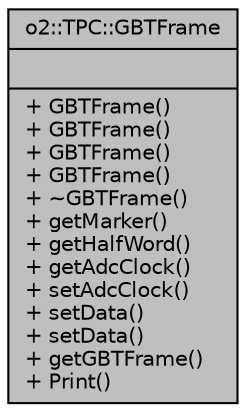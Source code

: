 digraph "o2::TPC::GBTFrame"
{
 // INTERACTIVE_SVG=YES
  bgcolor="transparent";
  edge [fontname="Helvetica",fontsize="10",labelfontname="Helvetica",labelfontsize="10"];
  node [fontname="Helvetica",fontsize="10",shape=record];
  Node1 [label="{o2::TPC::GBTFrame\n||+ GBTFrame()\l+ GBTFrame()\l+ GBTFrame()\l+ GBTFrame()\l+ ~GBTFrame()\l+ getMarker()\l+ getHalfWord()\l+ getAdcClock()\l+ setAdcClock()\l+ setData()\l+ setData()\l+ getGBTFrame()\l+ Print()\l}",height=0.2,width=0.4,color="black", fillcolor="grey75", style="filled" fontcolor="black"];
}
